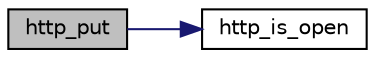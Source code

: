 digraph "http_put"
{
 // LATEX_PDF_SIZE
  edge [fontname="Helvetica",fontsize="10",labelfontname="Helvetica",labelfontsize="10"];
  node [fontname="Helvetica",fontsize="10",shape=record];
  rankdir="LR";
  Node1 [label="http_put",height=0.2,width=0.4,color="black", fillcolor="grey75", style="filled", fontcolor="black",tooltip="Send an HTTP PUT request."];
  Node1 -> Node2 [color="midnightblue",fontsize="10",style="solid",fontname="Helvetica"];
  Node2 [label="http_is_open",height=0.2,width=0.4,color="black", fillcolor="white", style="filled",URL="$http__lib_8c.html#a905bfd171c3184db6dee1d1c89a56ba9",tooltip="Tells whether an HTTP session is still open, or has been closed by the server."];
}

